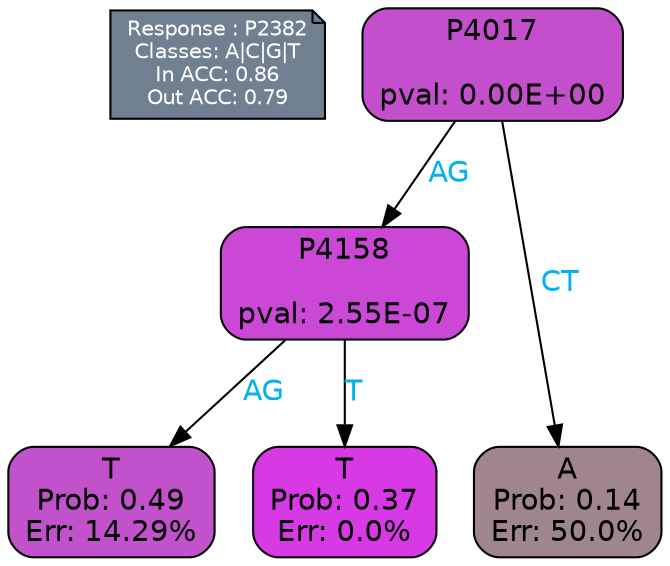 digraph Tree {
node [shape=box, style="filled, rounded", color="black", fontname=helvetica] ;
graph [ranksep=equally, splines=polylines, bgcolor=transparent, dpi=600] ;
edge [fontname=helvetica] ;
LEGEND [label="Response : P2382
Classes: A|C|G|T
In ACC: 0.86
Out ACC: 0.79
",shape=note,align=left,style=filled,fillcolor="slategray",fontcolor="white",fontsize=10];1 [label="P4017

pval: 0.00E+00", fillcolor="#c44fcc"] ;
2 [label="P4158

pval: 2.55E-07", fillcolor="#cb47d6"] ;
3 [label="T
Prob: 0.49
Err: 14.29%", fillcolor="#c251cc"] ;
4 [label="T
Prob: 0.37
Err: 0.0%", fillcolor="#d739e5"] ;
5 [label="A
Prob: 0.14
Err: 50.0%", fillcolor="#9e858f"] ;
1 -> 2 [label="AG",fontcolor=deepskyblue2] ;
1 -> 5 [label="CT",fontcolor=deepskyblue2] ;
2 -> 3 [label="AG",fontcolor=deepskyblue2] ;
2 -> 4 [label="T",fontcolor=deepskyblue2] ;
{rank = same; 3;4;5;}{rank = same; LEGEND;1;}}
